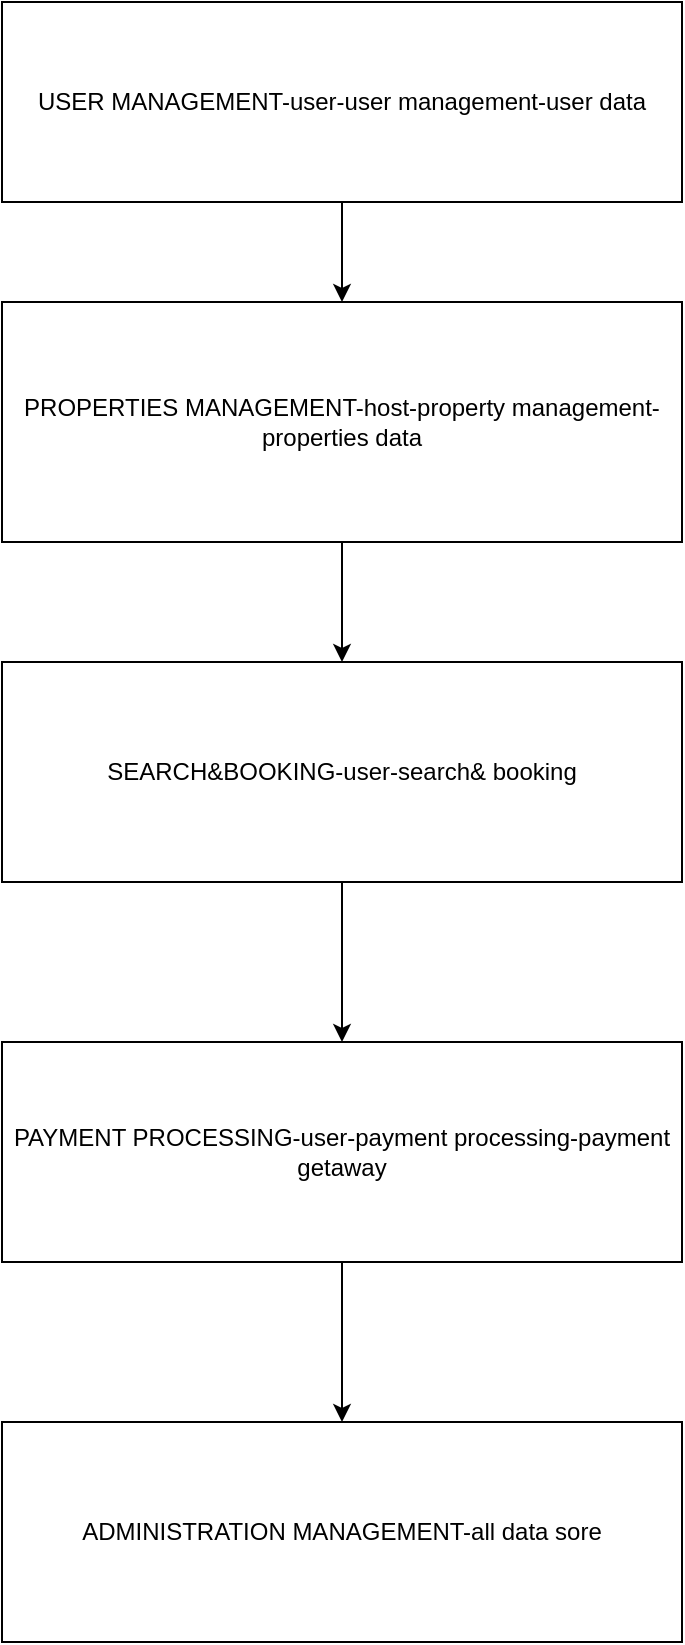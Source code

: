 <mxfile version="27.0.9">
  <diagram name="Page-1" id="2sPnpJV3hJZkdLsfbzPr">
    <mxGraphModel dx="872" dy="473" grid="1" gridSize="10" guides="1" tooltips="1" connect="1" arrows="1" fold="1" page="1" pageScale="1" pageWidth="850" pageHeight="1100" math="0" shadow="0">
      <root>
        <mxCell id="0" />
        <mxCell id="1" parent="0" />
        <mxCell id="RFz8WnDk5_mgPT47fje2-3" value="" style="edgeStyle=orthogonalEdgeStyle;rounded=0;orthogonalLoop=1;jettySize=auto;html=1;" parent="1" source="RFz8WnDk5_mgPT47fje2-1" target="RFz8WnDk5_mgPT47fje2-2" edge="1">
          <mxGeometry relative="1" as="geometry" />
        </mxCell>
        <mxCell id="RFz8WnDk5_mgPT47fje2-1" value="USER MANAGEMENT-user-user management-user data" style="rounded=0;whiteSpace=wrap;html=1;" parent="1" vertex="1">
          <mxGeometry x="240" y="10" width="340" height="100" as="geometry" />
        </mxCell>
        <mxCell id="RFz8WnDk5_mgPT47fje2-5" value="" style="edgeStyle=orthogonalEdgeStyle;rounded=0;orthogonalLoop=1;jettySize=auto;html=1;" parent="1" source="RFz8WnDk5_mgPT47fje2-2" target="RFz8WnDk5_mgPT47fje2-4" edge="1">
          <mxGeometry relative="1" as="geometry" />
        </mxCell>
        <mxCell id="RFz8WnDk5_mgPT47fje2-2" value="PROPERTIES MANAGEMENT-host-property management-properties data" style="rounded=0;whiteSpace=wrap;html=1;" parent="1" vertex="1">
          <mxGeometry x="240" y="160" width="340" height="120" as="geometry" />
        </mxCell>
        <mxCell id="RFz8WnDk5_mgPT47fje2-7" value="" style="edgeStyle=orthogonalEdgeStyle;rounded=0;orthogonalLoop=1;jettySize=auto;html=1;" parent="1" source="RFz8WnDk5_mgPT47fje2-4" target="RFz8WnDk5_mgPT47fje2-6" edge="1">
          <mxGeometry relative="1" as="geometry" />
        </mxCell>
        <mxCell id="RFz8WnDk5_mgPT47fje2-4" value="SEARCH&amp;amp;BOOKING-user-search&amp;amp; booking" style="rounded=0;whiteSpace=wrap;html=1;" parent="1" vertex="1">
          <mxGeometry x="240" y="340" width="340" height="110" as="geometry" />
        </mxCell>
        <mxCell id="RFz8WnDk5_mgPT47fje2-9" value="" style="edgeStyle=orthogonalEdgeStyle;rounded=0;orthogonalLoop=1;jettySize=auto;html=1;" parent="1" source="RFz8WnDk5_mgPT47fje2-6" target="RFz8WnDk5_mgPT47fje2-8" edge="1">
          <mxGeometry relative="1" as="geometry" />
        </mxCell>
        <mxCell id="RFz8WnDk5_mgPT47fje2-6" value="PAYMENT PROCESSING-user-payment processing-payment getaway" style="rounded=0;whiteSpace=wrap;html=1;" parent="1" vertex="1">
          <mxGeometry x="240" y="530" width="340" height="110" as="geometry" />
        </mxCell>
        <mxCell id="RFz8WnDk5_mgPT47fje2-8" value="ADMINISTRATION MANAGEMENT-all data sore" style="rounded=0;whiteSpace=wrap;html=1;" parent="1" vertex="1">
          <mxGeometry x="240" y="720" width="340" height="110" as="geometry" />
        </mxCell>
      </root>
    </mxGraphModel>
  </diagram>
</mxfile>
